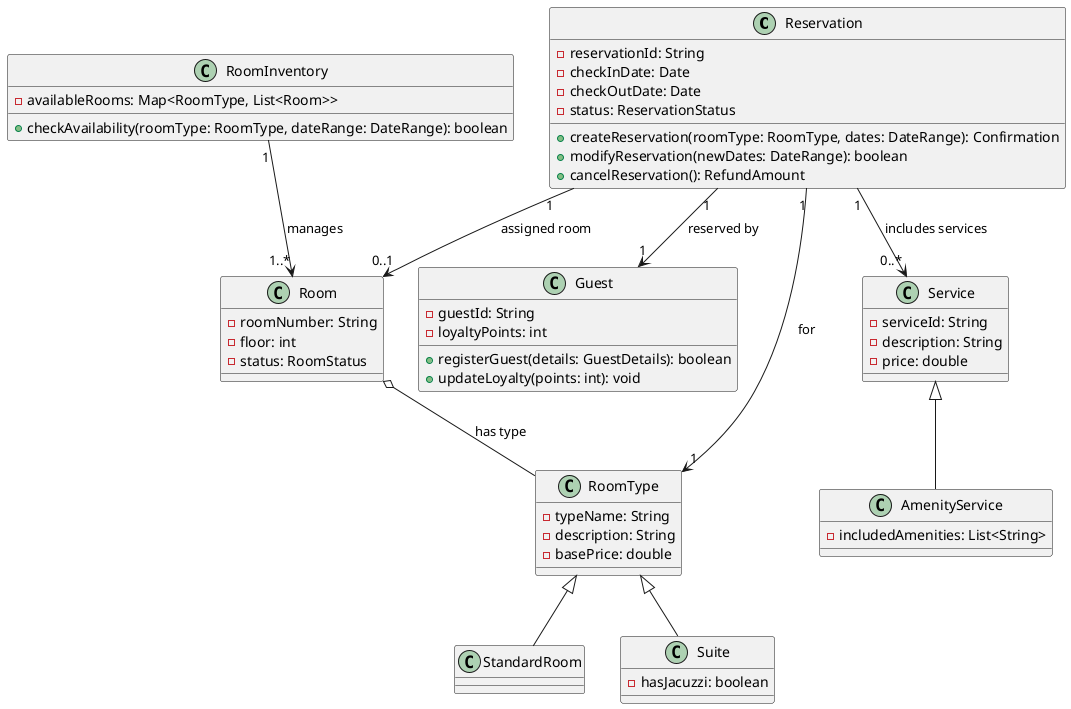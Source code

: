 ```plantuml
@startuml
class Reservation {
    - reservationId: String
    - checkInDate: Date
    - checkOutDate: Date
    - status: ReservationStatus
    + createReservation(roomType: RoomType, dates: DateRange): Confirmation
    + modifyReservation(newDates: DateRange): boolean
    + cancelReservation(): RefundAmount
}

class Guest {
    - guestId: String
    - loyaltyPoints: int
    + registerGuest(details: GuestDetails): boolean
    + updateLoyalty(points: int): void
}

class Room {
    - roomNumber: String
    - floor: int
    - status: RoomStatus
}

class RoomInventory {
    - availableRooms: Map<RoomType, List<Room>>
    + checkAvailability(roomType: RoomType, dateRange: DateRange): boolean
}

class RoomType {
    - typeName: String
    - description: String
    - basePrice: double
}

class StandardRoom {
}

class Suite {
    - hasJacuzzi: boolean
}

class Service {
    - serviceId: String
    - description: String
    - price: double
}

class AmenityService {
    - includedAmenities: List<String>
}

' Fixed relationships
RoomType <|-- StandardRoom
RoomType <|-- Suite
Room o-- RoomType : has type
Reservation "1" --> "1" Guest : reserved by
Reservation "1" --> "1" RoomType : for
Reservation "1" --> "0..1" Room : assigned room
Reservation "1" --> "0..*" Service : includes services
RoomInventory "1" --> "1..*" Room : manages
Service <|-- AmenityService
@enduml
